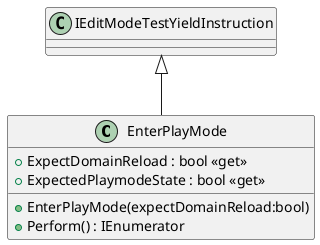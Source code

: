 @startuml
class EnterPlayMode {
    + ExpectDomainReload : bool <<get>>
    + ExpectedPlaymodeState : bool <<get>>
    + EnterPlayMode(expectDomainReload:bool)
    + Perform() : IEnumerator
}
IEditModeTestYieldInstruction <|-- EnterPlayMode
@enduml

